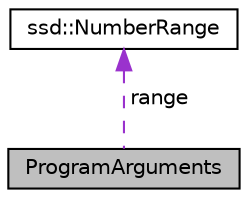 digraph "ProgramArguments"
{
 // INTERACTIVE_SVG=YES
 // LATEX_PDF_SIZE
  edge [fontname="Helvetica",fontsize="10",labelfontname="Helvetica",labelfontsize="10"];
  node [fontname="Helvetica",fontsize="10",shape=record];
  Node1 [label="ProgramArguments",height=0.2,width=0.4,color="black", fillcolor="grey75", style="filled", fontcolor="black",tooltip="Structure to hold and manage program arguments."];
  Node2 -> Node1 [dir="back",color="darkorchid3",fontsize="10",style="dashed",label=" range" ,fontname="Helvetica"];
  Node2 [label="ssd::NumberRange",height=0.2,width=0.4,color="black", fillcolor="white", style="filled",URL="$classssd_1_1NumberRange.html",tooltip="Class representing a range of numbers, defined by four border values."];
}
